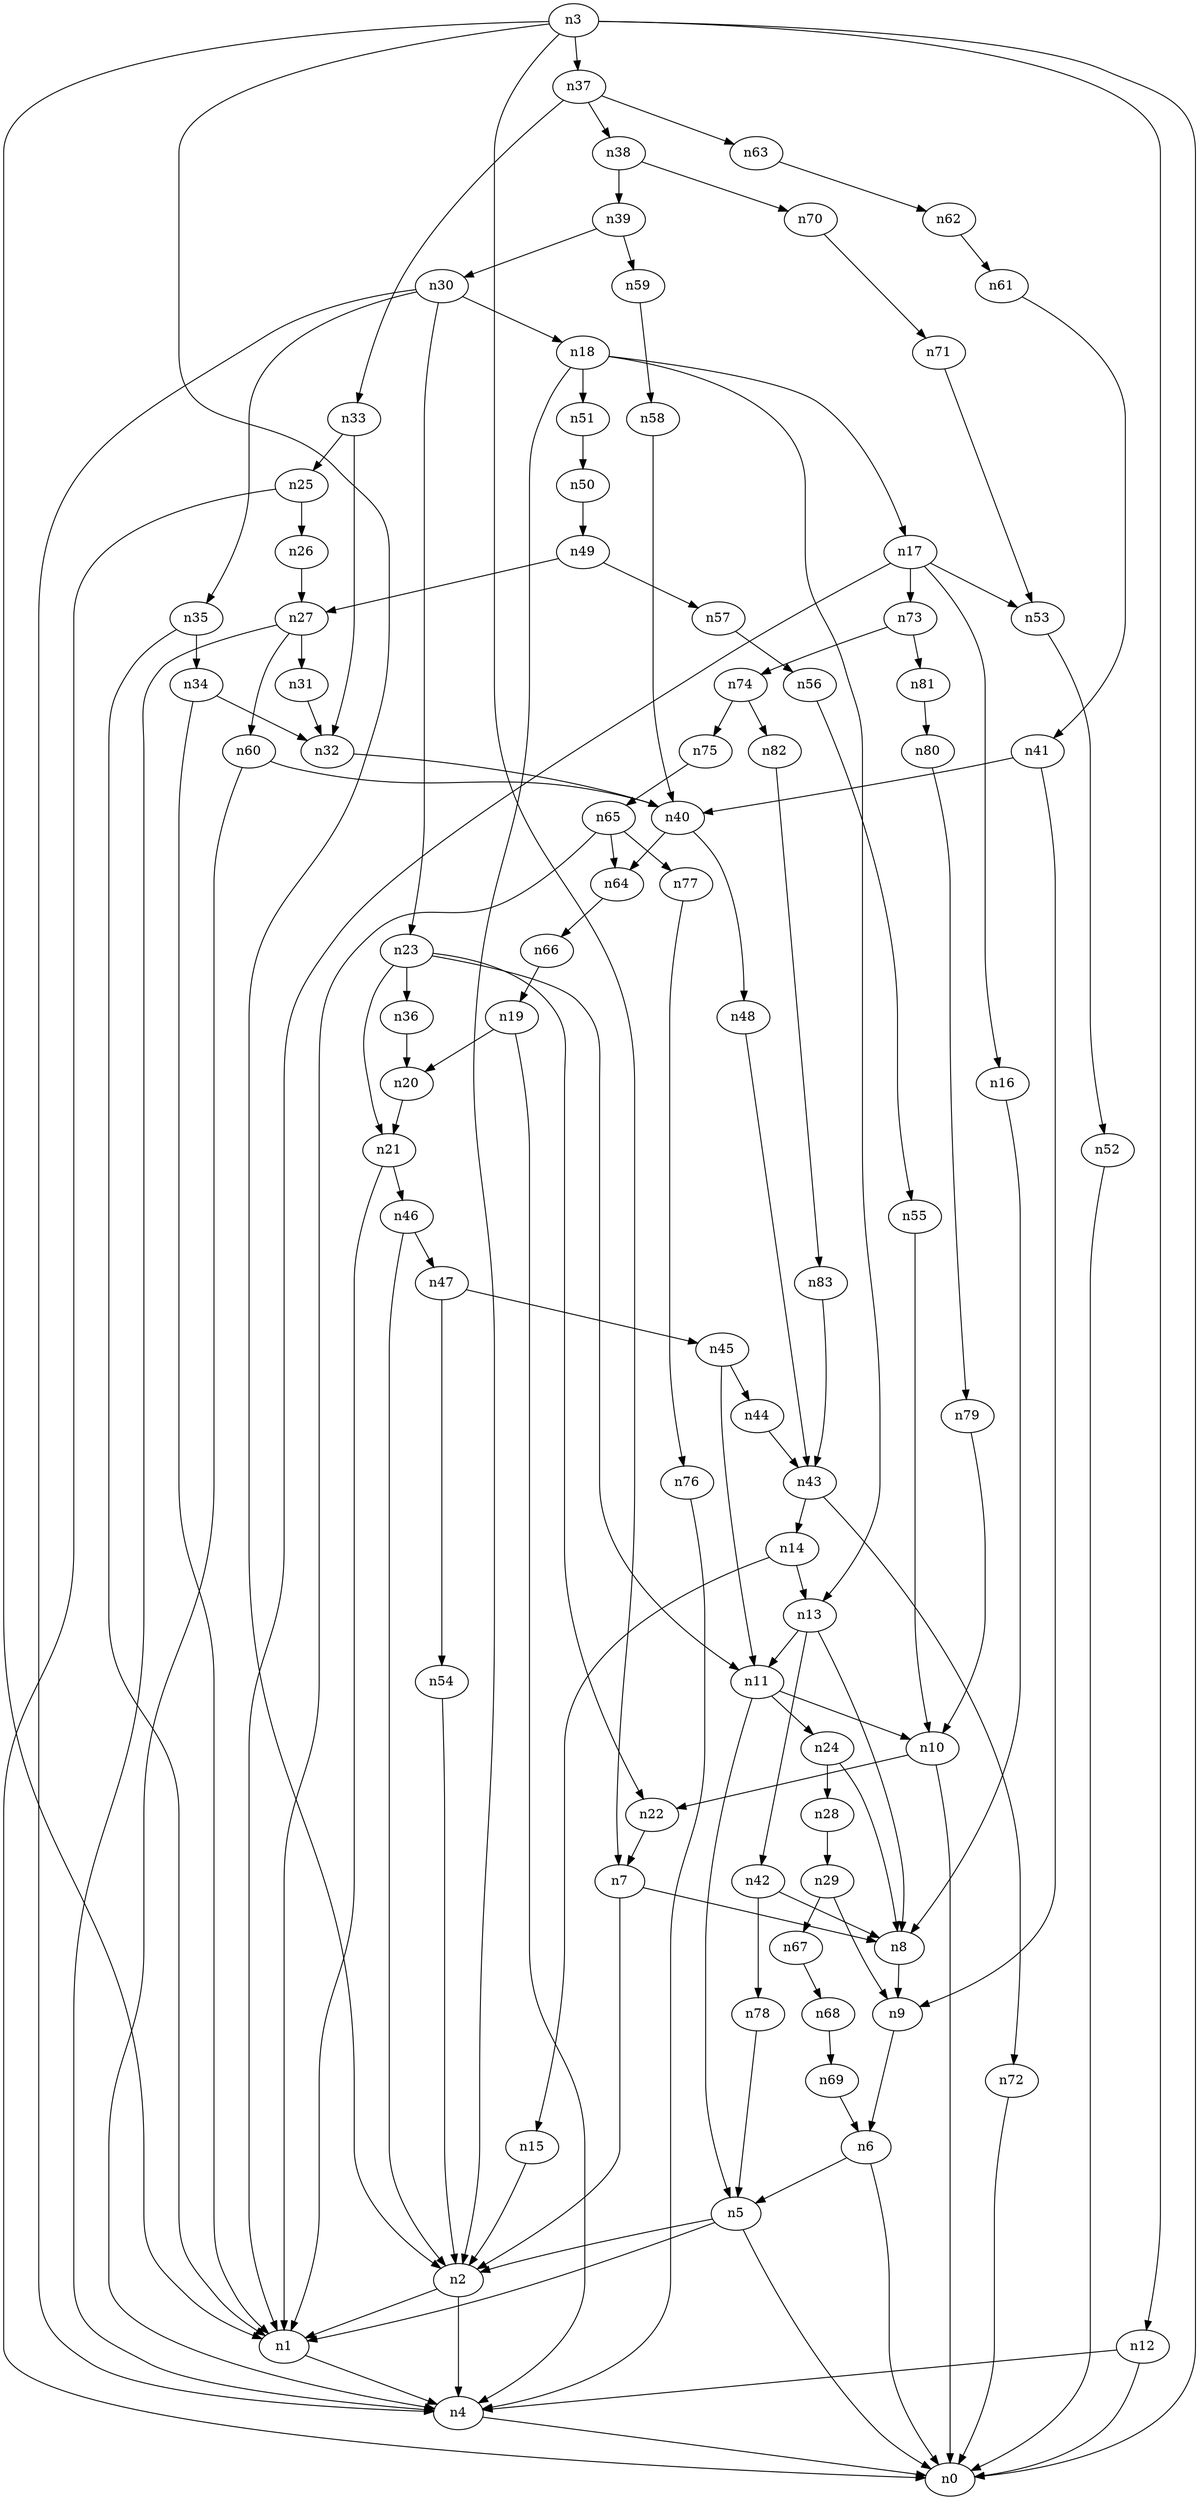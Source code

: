 digraph G {
	n1 -> n4	 [_graphml_id=e4];
	n2 -> n1	 [_graphml_id=e11];
	n2 -> n4	 [_graphml_id=e7];
	n3 -> n0	 [_graphml_id=e0];
	n3 -> n1	 [_graphml_id=e3];
	n3 -> n2	 [_graphml_id=e6];
	n3 -> n7	 [_graphml_id=e61];
	n3 -> n12	 [_graphml_id=e19];
	n3 -> n37	 [_graphml_id=e71];
	n4 -> n0	 [_graphml_id=e1];
	n5 -> n0	 [_graphml_id=e2];
	n5 -> n1	 [_graphml_id=e5];
	n5 -> n2	 [_graphml_id=e8];
	n6 -> n0	 [_graphml_id=e10];
	n6 -> n5	 [_graphml_id=e9];
	n7 -> n2	 [_graphml_id=e12];
	n7 -> n8	 [_graphml_id=e13];
	n8 -> n9	 [_graphml_id=e14];
	n9 -> n6	 [_graphml_id=e15];
	n10 -> n0	 [_graphml_id=e16];
	n10 -> n22	 [_graphml_id=e36];
	n11 -> n5	 [_graphml_id=e18];
	n11 -> n10	 [_graphml_id=e17];
	n11 -> n24	 [_graphml_id=e39];
	n12 -> n0	 [_graphml_id=e20];
	n12 -> n4	 [_graphml_id=e21];
	n13 -> n8	 [_graphml_id=e31];
	n13 -> n11	 [_graphml_id=e22];
	n13 -> n42	 [_graphml_id=e69];
	n14 -> n13	 [_graphml_id=e23];
	n14 -> n15	 [_graphml_id=e24];
	n15 -> n2	 [_graphml_id=e25];
	n16 -> n8	 [_graphml_id=e26];
	n17 -> n1	 [_graphml_id=e28];
	n17 -> n16	 [_graphml_id=e27];
	n17 -> n53	 [_graphml_id=e88];
	n17 -> n73	 [_graphml_id=e122];
	n18 -> n2	 [_graphml_id=e30];
	n18 -> n13	 [_graphml_id=e51];
	n18 -> n17	 [_graphml_id=e29];
	n18 -> n51	 [_graphml_id=e85];
	n19 -> n4	 [_graphml_id=e32];
	n19 -> n20	 [_graphml_id=e33];
	n20 -> n21	 [_graphml_id=e34];
	n21 -> n1	 [_graphml_id=e35];
	n21 -> n46	 [_graphml_id=e81];
	n22 -> n7	 [_graphml_id=e131];
	n23 -> n11	 [_graphml_id=e41];
	n23 -> n21	 [_graphml_id=e38];
	n23 -> n22	 [_graphml_id=e37];
	n23 -> n36	 [_graphml_id=e59];
	n24 -> n8	 [_graphml_id=e40];
	n24 -> n28	 [_graphml_id=e46];
	n25 -> n0	 [_graphml_id=e42];
	n25 -> n26	 [_graphml_id=e43];
	n26 -> n27	 [_graphml_id=e44];
	n27 -> n4	 [_graphml_id=e45];
	n27 -> n31	 [_graphml_id=e52];
	n27 -> n60	 [_graphml_id=e99];
	n28 -> n29	 [_graphml_id=e47];
	n29 -> n9	 [_graphml_id=e48];
	n29 -> n67	 [_graphml_id=e112];
	n30 -> n4	 [_graphml_id=e50];
	n30 -> n18	 [_graphml_id=e111];
	n30 -> n23	 [_graphml_id=e49];
	n30 -> n35	 [_graphml_id=e121];
	n31 -> n32	 [_graphml_id=e53];
	n32 -> n40	 [_graphml_id=e66];
	n33 -> n25	 [_graphml_id=e55];
	n33 -> n32	 [_graphml_id=e54];
	n34 -> n1	 [_graphml_id=e91];
	n34 -> n32	 [_graphml_id=e56];
	n35 -> n1	 [_graphml_id=e58];
	n35 -> n34	 [_graphml_id=e57];
	n36 -> n20	 [_graphml_id=e60];
	n37 -> n33	 [_graphml_id=e62];
	n37 -> n38	 [_graphml_id=e63];
	n37 -> n63	 [_graphml_id=e105];
	n38 -> n39	 [_graphml_id=e64];
	n38 -> n70	 [_graphml_id=e116];
	n39 -> n30	 [_graphml_id=e65];
	n39 -> n59	 [_graphml_id=e98];
	n40 -> n48	 [_graphml_id=e80];
	n40 -> n64	 [_graphml_id=e106];
	n41 -> n9	 [_graphml_id=e68];
	n41 -> n40	 [_graphml_id=e67];
	n42 -> n8	 [_graphml_id=e70];
	n42 -> n78	 [_graphml_id=e130];
	n43 -> n14	 [_graphml_id=e72];
	n43 -> n72	 [_graphml_id=e119];
	n44 -> n43	 [_graphml_id=e73];
	n45 -> n11	 [_graphml_id=e75];
	n45 -> n44	 [_graphml_id=e74];
	n46 -> n2	 [_graphml_id=e76];
	n46 -> n47	 [_graphml_id=e77];
	n47 -> n45	 [_graphml_id=e78];
	n47 -> n54	 [_graphml_id=e89];
	n48 -> n43	 [_graphml_id=e79];
	n49 -> n27	 [_graphml_id=e82];
	n49 -> n57	 [_graphml_id=e95];
	n50 -> n49	 [_graphml_id=e83];
	n51 -> n50	 [_graphml_id=e84];
	n52 -> n0	 [_graphml_id=e86];
	n53 -> n52	 [_graphml_id=e87];
	n54 -> n2	 [_graphml_id=e90];
	n55 -> n10	 [_graphml_id=e92];
	n56 -> n55	 [_graphml_id=e93];
	n57 -> n56	 [_graphml_id=e94];
	n58 -> n40	 [_graphml_id=e96];
	n59 -> n58	 [_graphml_id=e97];
	n60 -> n4	 [_graphml_id=e100];
	n60 -> n40	 [_graphml_id=e101];
	n61 -> n41	 [_graphml_id=e102];
	n62 -> n61	 [_graphml_id=e103];
	n63 -> n62	 [_graphml_id=e104];
	n64 -> n66	 [_graphml_id=e110];
	n65 -> n1	 [_graphml_id=e108];
	n65 -> n64	 [_graphml_id=e107];
	n65 -> n77	 [_graphml_id=e128];
	n66 -> n19	 [_graphml_id=e109];
	n67 -> n68	 [_graphml_id=e113];
	n68 -> n69	 [_graphml_id=e114];
	n69 -> n6	 [_graphml_id=e115];
	n70 -> n71	 [_graphml_id=e117];
	n71 -> n53	 [_graphml_id=e118];
	n72 -> n0	 [_graphml_id=e120];
	n73 -> n74	 [_graphml_id=e123];
	n73 -> n81	 [_graphml_id=e135];
	n74 -> n75	 [_graphml_id=e124];
	n74 -> n82	 [_graphml_id=e136];
	n75 -> n65	 [_graphml_id=e125];
	n76 -> n4	 [_graphml_id=e126];
	n77 -> n76	 [_graphml_id=e127];
	n78 -> n5	 [_graphml_id=e129];
	n79 -> n10	 [_graphml_id=e132];
	n80 -> n79	 [_graphml_id=e133];
	n81 -> n80	 [_graphml_id=e134];
	n82 -> n83	 [_graphml_id=e137];
	n83 -> n43	 [_graphml_id=e138];
}
